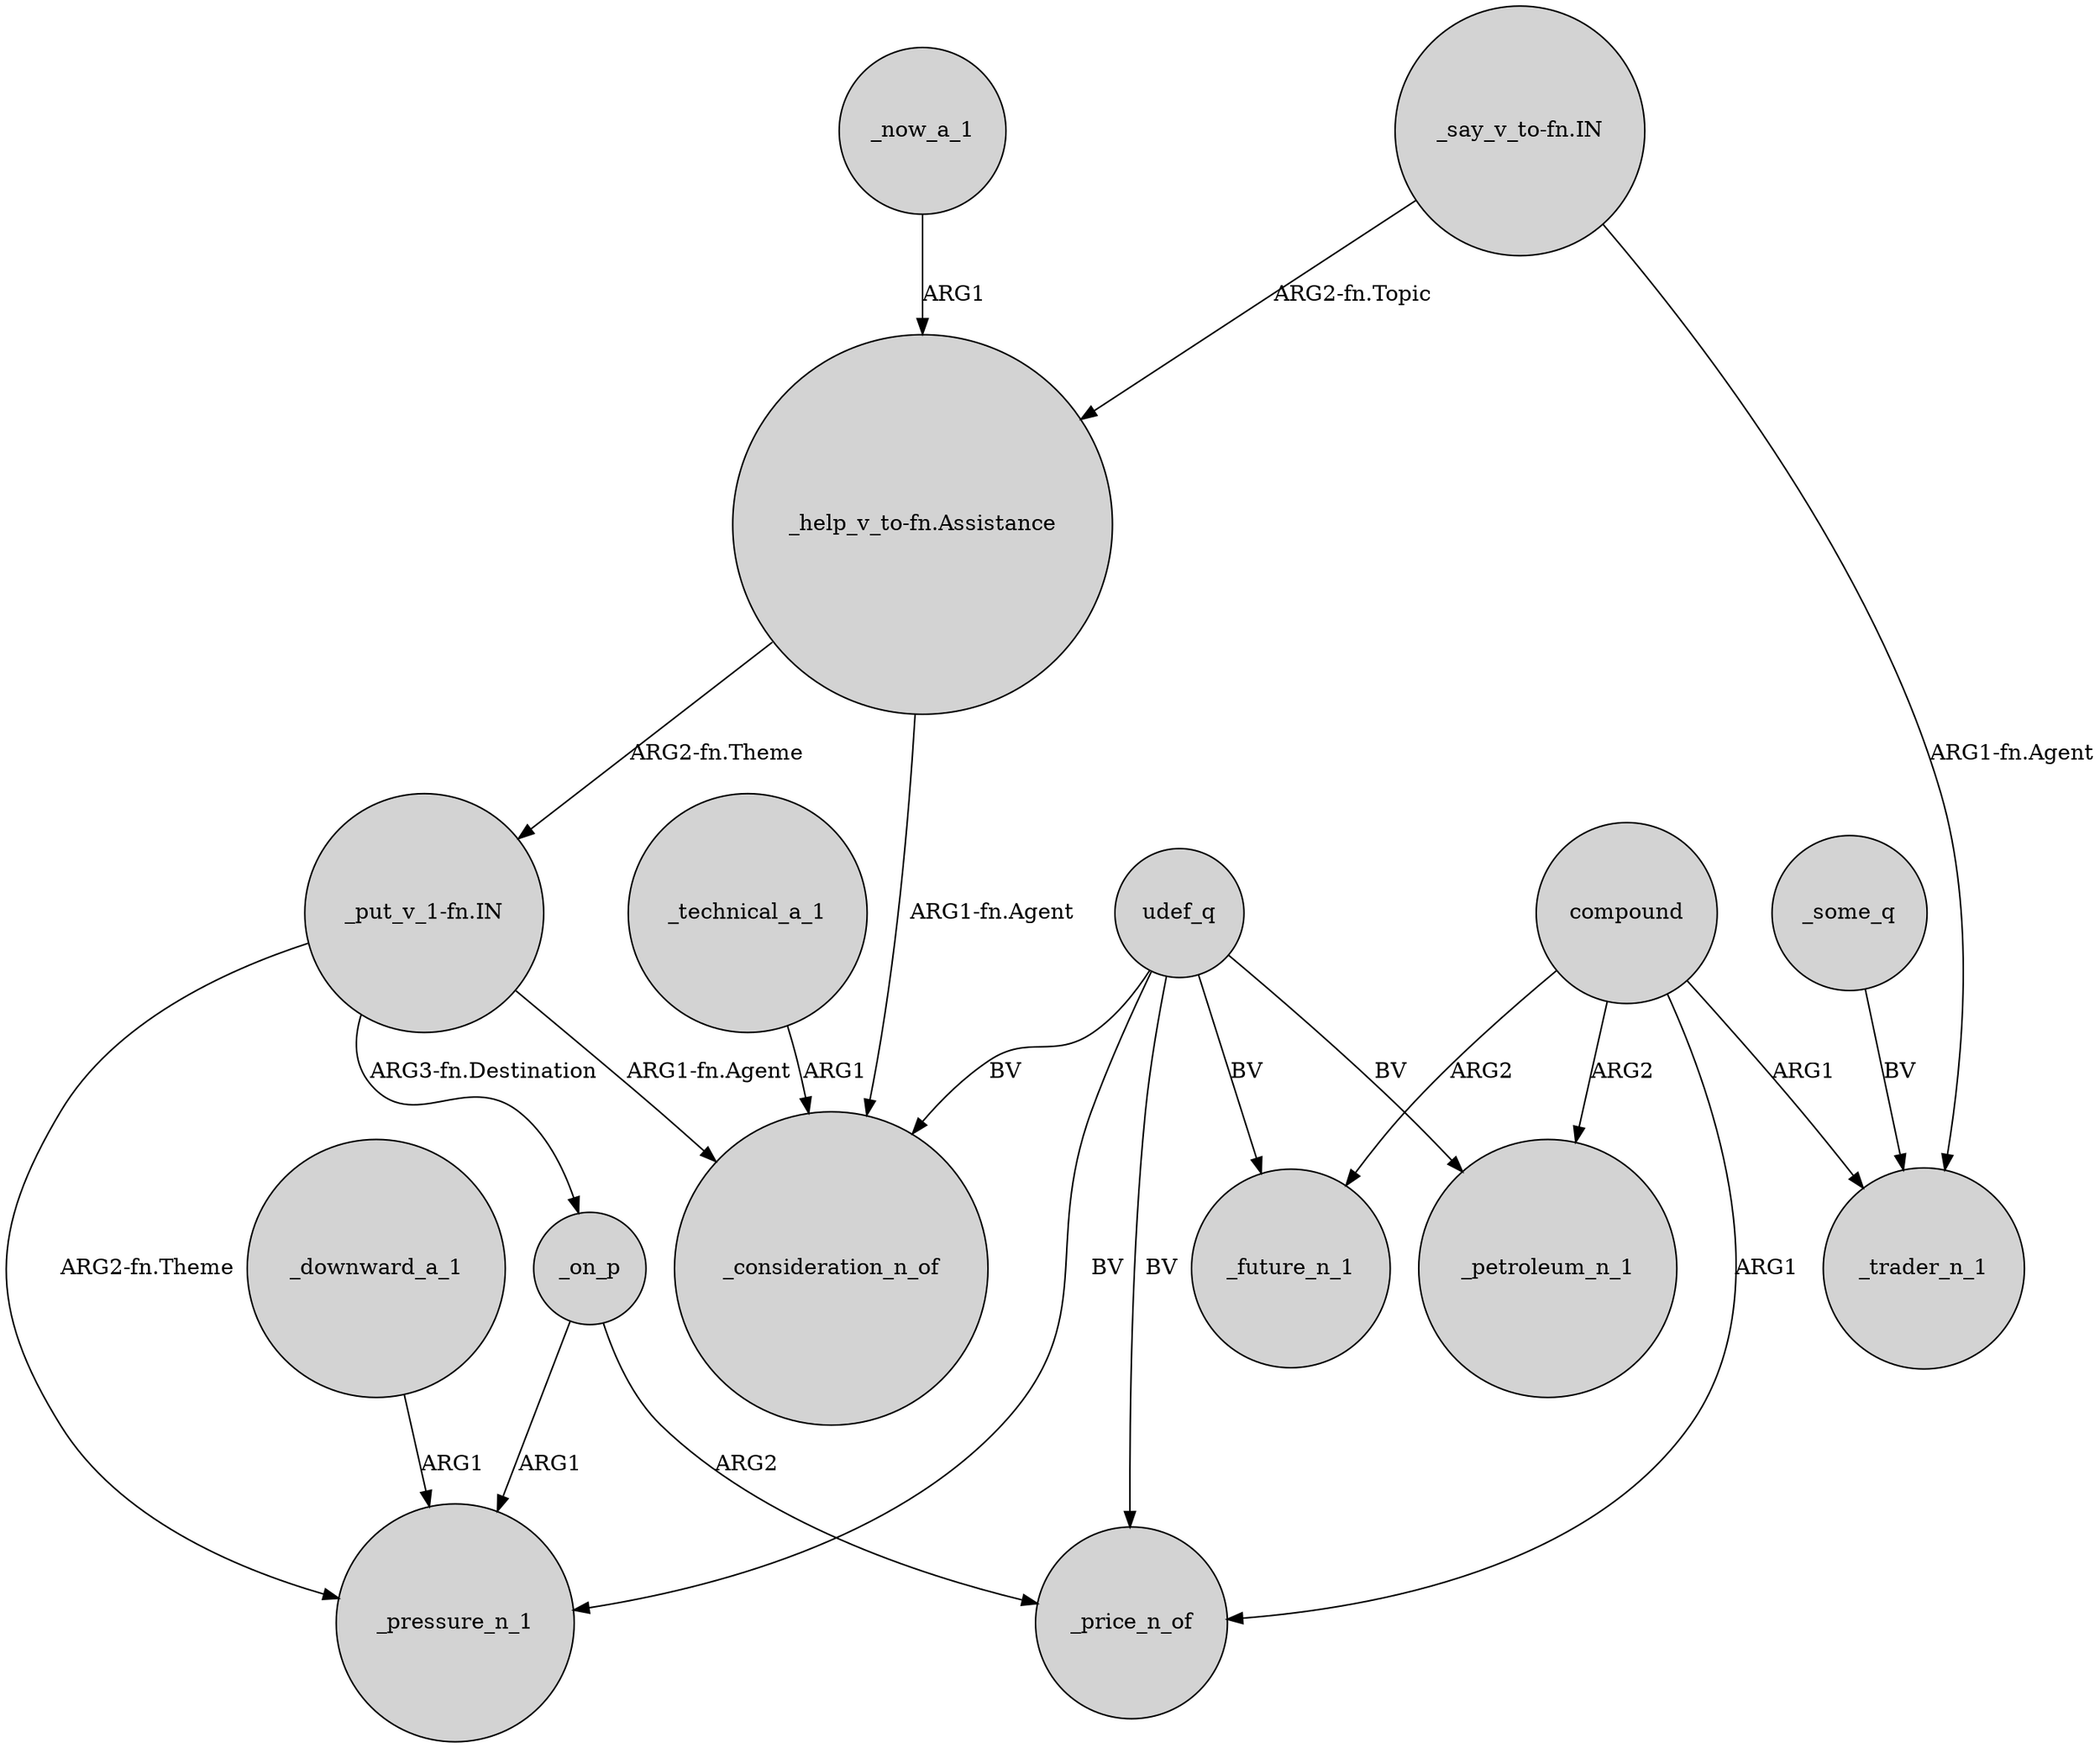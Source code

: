 digraph {
	node [shape=circle style=filled]
	udef_q -> _consideration_n_of [label=BV]
	udef_q -> _pressure_n_1 [label=BV]
	compound -> _petroleum_n_1 [label=ARG2]
	udef_q -> _petroleum_n_1 [label=BV]
	udef_q -> _price_n_of [label=BV]
	"_help_v_to-fn.Assistance" -> "_put_v_1-fn.IN" [label="ARG2-fn.Theme"]
	_on_p -> _pressure_n_1 [label=ARG1]
	_technical_a_1 -> _consideration_n_of [label=ARG1]
	"_put_v_1-fn.IN" -> _on_p [label="ARG3-fn.Destination"]
	"_put_v_1-fn.IN" -> _pressure_n_1 [label="ARG2-fn.Theme"]
	compound -> _future_n_1 [label=ARG2]
	_now_a_1 -> "_help_v_to-fn.Assistance" [label=ARG1]
	_downward_a_1 -> _pressure_n_1 [label=ARG1]
	compound -> _trader_n_1 [label=ARG1]
	"_help_v_to-fn.Assistance" -> _consideration_n_of [label="ARG1-fn.Agent"]
	_some_q -> _trader_n_1 [label=BV]
	"_put_v_1-fn.IN" -> _consideration_n_of [label="ARG1-fn.Agent"]
	udef_q -> _future_n_1 [label=BV]
	_on_p -> _price_n_of [label=ARG2]
	compound -> _price_n_of [label=ARG1]
	"_say_v_to-fn.IN" -> "_help_v_to-fn.Assistance" [label="ARG2-fn.Topic"]
	"_say_v_to-fn.IN" -> _trader_n_1 [label="ARG1-fn.Agent"]
}
